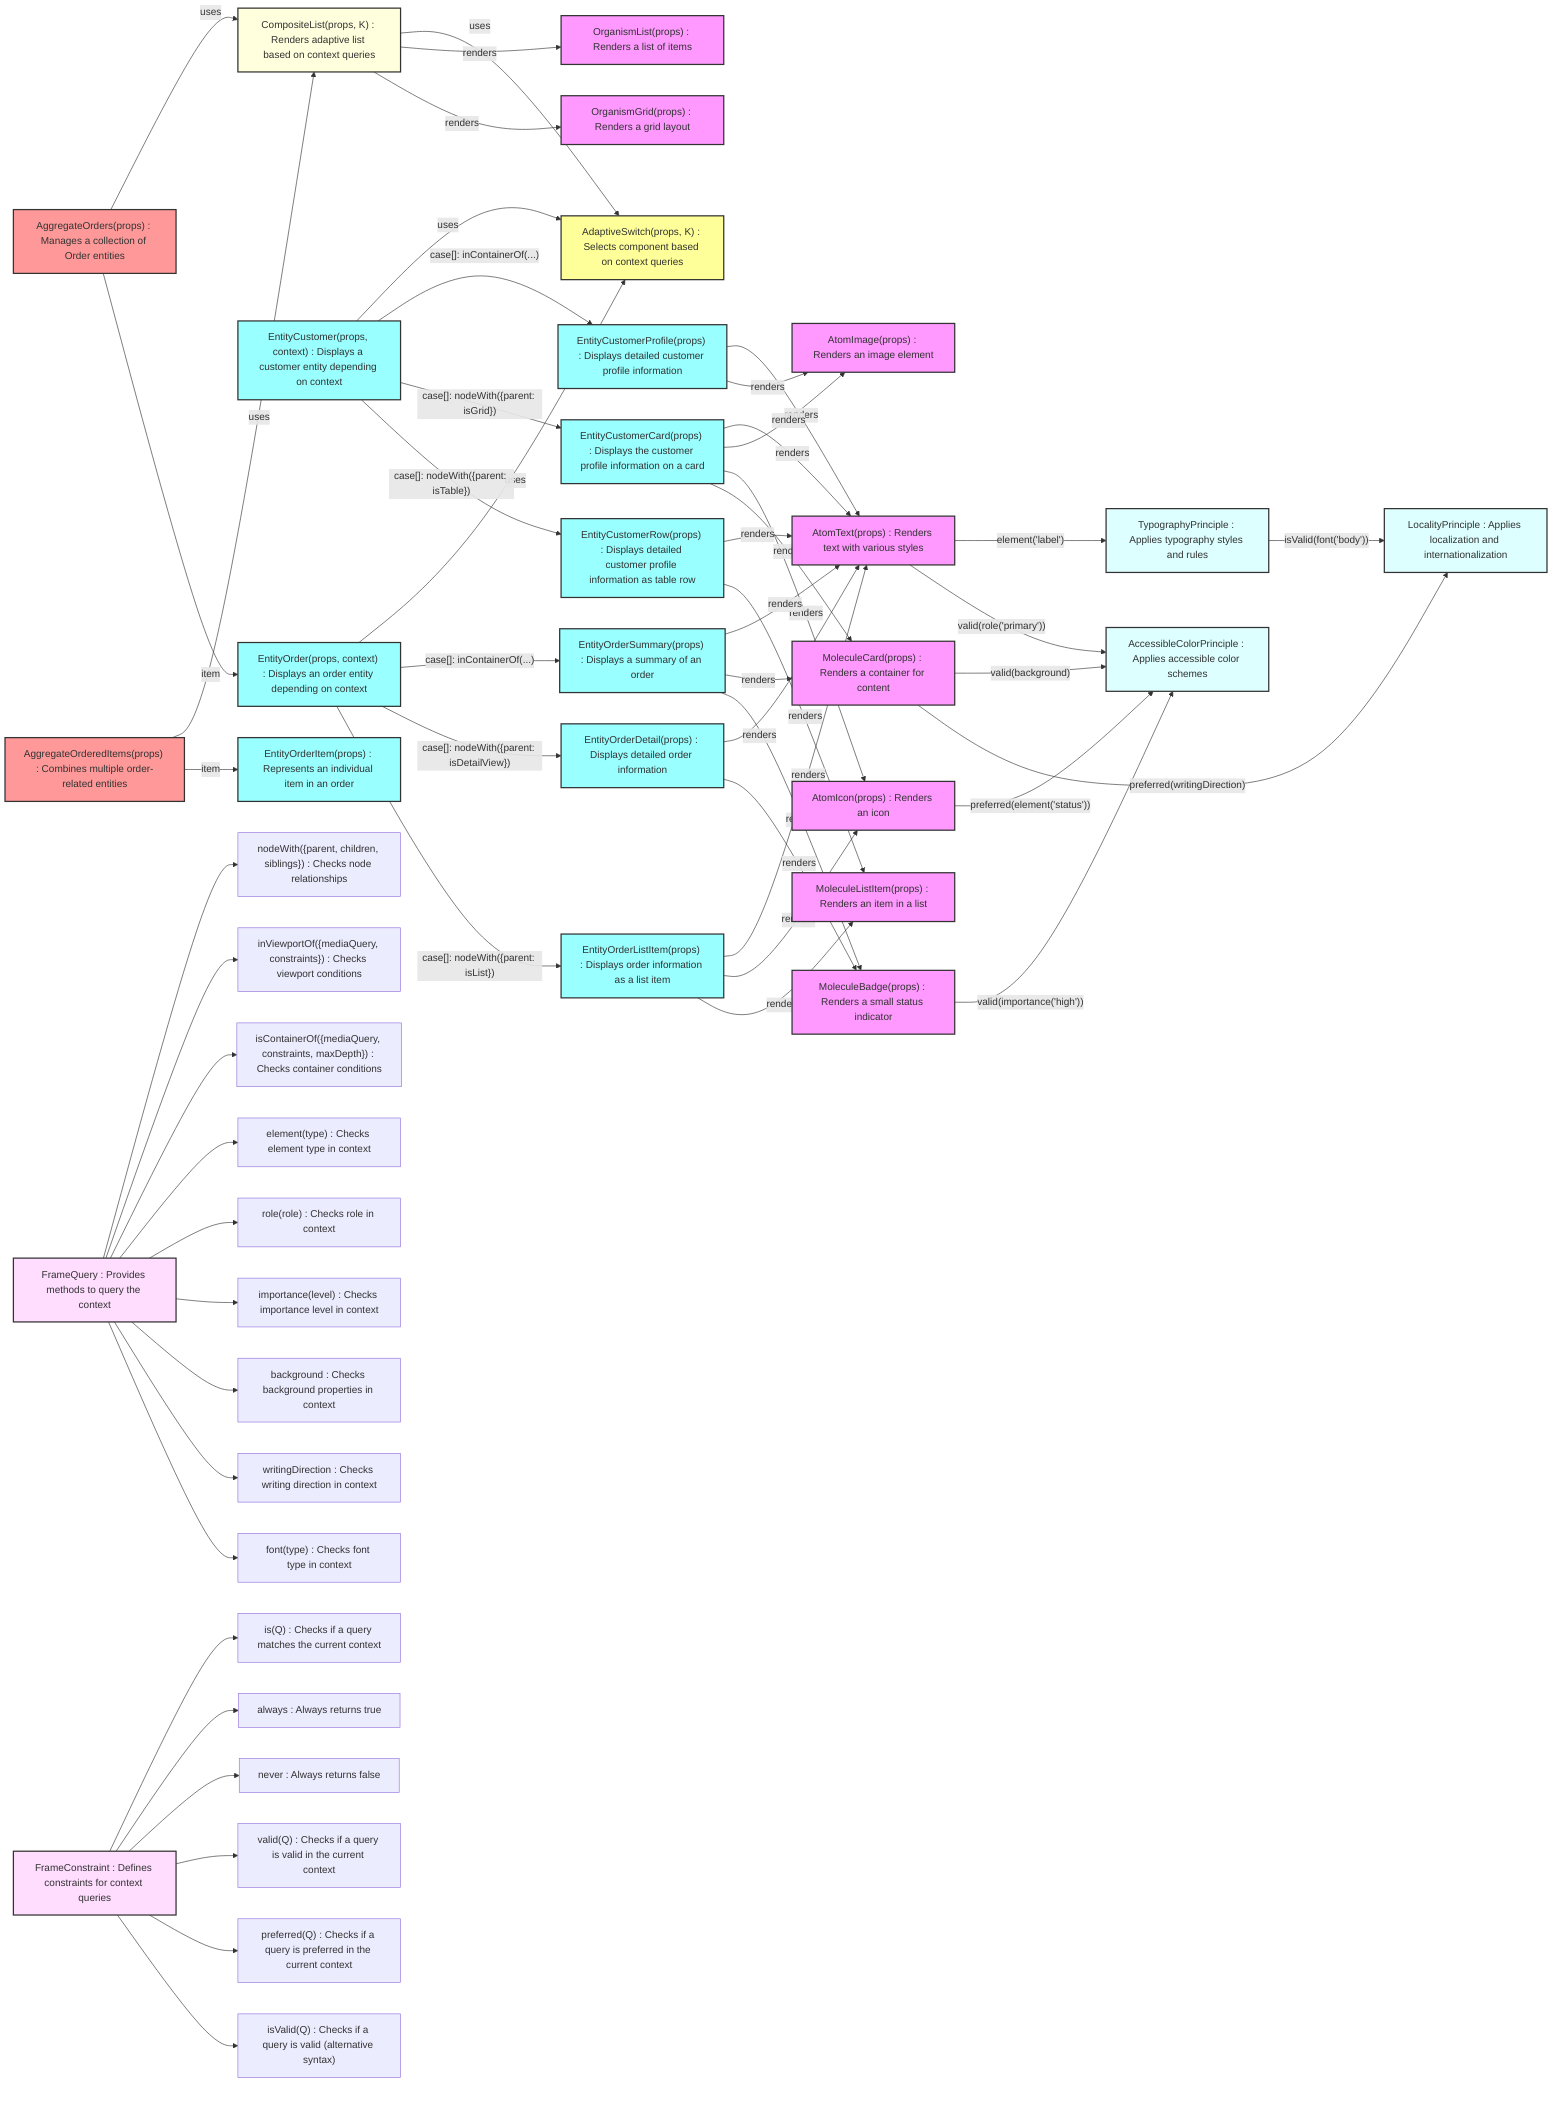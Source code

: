 graph LR
    %% Mouldable UI
    %% Principles
    PrincipleTypography((PrincipleTypography))
    PrincipleTypography["TypographyPrinciple : Applies typography styles and rules"]
    PrincipleAccessibleColor((PrincipleAccessibleColor))
    PrincipleAccessibleColor["AccessibleColorPrinciple : Applies accessible color schemes"]
    PrincipleLocality((PrincipleLocality))
    PrincipleLocality["LocalityPrinciple : Applies localization and internationalization"]

    %% Composites
    CompositeList((CompositeList))
    CompositeList["CompositeList(props, K) : Renders adaptive list based on context queries"]

    %% Adaptives
    AdaptiveSwitch((AdaptiveSwitch))
    AdaptiveSwitch["AdaptiveSwitch(props, K) : Selects component based on context queries"]

    %% Domain-Driven UI
    %% Aggregates
    AggregateOrderedItems((AggregateOrderedItems))
    AggregateOrderedItems["AggregateOrderedItems(props) : Combines multiple order-related entities"]
    AggregateOrders((AggregateOrders))
    AggregateOrders["AggregateOrders(props) : Manages a collection of Order entities"]

    %% Entities
    EntityCustomer((EntityCustomer))
    EntityCustomer["EntityCustomer(props, context) : Displays a customer entity depending on context"]
    EntityCustomerProfile((EntityCustomerProfile))
    EntityCustomerProfile["EntityCustomerProfile(props) : Displays detailed customer profile information"]
    EntityCustomerCard((EntityCustomerCard))
    EntityCustomerCard["EntityCustomerCard(props) : Displays the customer profile information on a card"]
    EntityCustomerRow((EntityCustomerRow))
    EntityCustomerRow["EntityCustomerRow(props) : Displays detailed customer profile information as table row"]
    EntityOrder((EntityOrder))
    EntityOrder["EntityOrder(props, context) : Displays an order entity depending on context"]
    EntityOrderSummary((EntityOrderSummary))
    EntityOrderSummary["EntityOrderSummary(props) : Displays a summary of an order"]
    EntityOrderDetail((EntityOrderDetail))
    EntityOrderDetail["EntityOrderDetail(props) : Displays detailed order information"]
    EntityOrderListItem((EntityOrderListItem))
    EntityOrderListItem["EntityOrderListItem(props) : Displays order information as a list item"]
    EntityOrderItem((EntityOrderItem))
    EntityOrderItem["EntityOrderItem(props) : Represents an individual item in an order"]

    %% Atomic UI
    %% Organisms
    OrganismList((OrganismList))
    OrganismList["OrganismList(props) : Renders a list of items"]
    OrganismGrid((OrganismGrid))
    OrganismGrid["OrganismGrid(props) : Renders a grid layout"]

    %% Molecules
    MoleculeCard((MoleculeCard))
    MoleculeCard["MoleculeCard(props) : Renders a container for content"]
    MoleculeListItem((MoleculeListItem))
    MoleculeListItem["MoleculeListItem(props) : Renders an item in a list"]
    MoleculeBadge((MoleculeBadge))
    MoleculeBadge["MoleculeBadge(props) : Renders a small status indicator"]

    %% Atoms
    AtomText((AtomText))
    AtomText["AtomText(props) : Renders text with various styles"]
    AtomImage((AtomImage))
    AtomImage["AtomImage(props) : Renders an image element"]
    AtomIcon((AtomIcon))
    AtomIcon["AtomIcon(props) : Renders an icon"]

    %% Frame
    FrameQuery((FrameQuery))
    FrameQuery["FrameQuery : Provides methods to query the context"]
    FrameConstraint((FrameConstraint))
    FrameConstraint["FrameConstraint : Defines constraints for context queries"]

    %% Connections
    EntityCustomer -->|"uses"| AdaptiveSwitch
    EntityOrder -->|"uses"| AdaptiveSwitch

    EntityCustomer -->|"case[]: inContainerOf(...)"| EntityCustomerProfile
    EntityCustomer -->|"case[]: nodeWith({parent: isGrid})"| EntityCustomerCard
    EntityCustomer -->|"case[]: nodeWith({parent: isTable})"| EntityCustomerRow
    EntityOrder -->|"case[]: inContainerOf(...)"| EntityOrderSummary
    EntityOrder -->|"case[]: nodeWith({parent: isDetailView})"| EntityOrderDetail
    EntityOrder -->|"case[]: nodeWith({parent: isList})"| EntityOrderListItem

    CompositeList -->|"uses"| AdaptiveSwitch
    CompositeList -->|"renders"| OrganismList
    CompositeList -->|"renders"| OrganismGrid

    AggregateOrderedItems -->|"uses"| CompositeList
    AggregateOrders -->|"uses"| CompositeList
    AggregateOrderedItems -->|"item"| EntityOrderItem
    AggregateOrders -->|"item"| EntityOrder

    EntityCustomerProfile -->|"renders"| AtomText
    EntityCustomerProfile -->|"renders"| AtomImage
    EntityCustomerCard -->|"renders"| AtomText
    EntityCustomerCard -->|"renders"| AtomImage
    EntityCustomerCard -->|"renders"| AtomIcon
    EntityCustomerCard -->|"renders"| MoleculeCard
    EntityCustomerRow -->|"renders"| AtomText
    EntityCustomerRow -->|"renders"| MoleculeListItem
    EntityOrderSummary -->|"renders"| AtomText
    EntityOrderSummary -->|"renders"| MoleculeCard
    EntityOrderSummary -->|"renders"| MoleculeBadge
    EntityOrderDetail -->|"renders"| AtomText
    EntityOrderDetail -->|"renders"| MoleculeBadge
    EntityOrderListItem -->|"renders"| AtomText
    EntityOrderListItem -->|"renders"| AtomIcon
    EntityOrderListItem -->|"renders"| MoleculeListItem

    AtomText -->|"element('label')"| PrincipleTypography
    AtomText -->|"valid(role('primary'))"| PrincipleAccessibleColor

    AtomIcon -->|"preferred(element('status'))"| PrincipleAccessibleColor

    MoleculeBadge -->|"valid(importance('high'))"| PrincipleAccessibleColor

    MoleculeCard -->|"valid(background)"| PrincipleAccessibleColor
    MoleculeCard -->|"preferred(writingDirection)"| PrincipleLocality

    PrincipleTypography -->|"isValid(font('body'))"| PrincipleLocality

    FrameQuery --> nodeWith
    nodeWith["nodeWith({parent, children, siblings}) : Checks node relationships"]
    FrameQuery --> inViewportOf
    inViewportOf["inViewportOf({mediaQuery, constraints}) : Checks viewport conditions"]
    FrameQuery --> isContainerOf
    isContainerOf["isContainerOf({mediaQuery, constraints, maxDepth}) : Checks container conditions"]
    FrameQuery --> element
    element["element(type) : Checks element type in context"]
    FrameQuery --> role
    role["role(role) : Checks role in context"]
    FrameQuery --> importance
    importance["importance(level) : Checks importance level in context"]
    FrameQuery --> background
    background["background : Checks background properties in context"]
    FrameQuery --> writingDirection
    writingDirection["writingDirection : Checks writing direction in context"]
    FrameQuery --> font
    font["font(type) : Checks font type in context"]

    FrameConstraint --> is
    is["is(Q) : Checks if a query matches the current context"]
    FrameConstraint --> always
    always["always : Always returns true"]
    FrameConstraint --> never
    never["never : Always returns false"]
    FrameConstraint --> valid
    valid["valid(Q) : Checks if a query is valid in the current context"]
    FrameConstraint --> preferred
    preferred["preferred(Q) : Checks if a query is preferred in the current context"]
    FrameConstraint --> isValid
    isValid["isValid(Q) : Checks if a query is valid (alternative syntax)"]

    classDef atomic fill:#f9f,stroke:#333,stroke-width:2px;
    classDef adaptive fill:#ff9,stroke:#333,stroke-width:2px;
    classDef composite fill:#ffd,stroke:#333,stroke-width:2px;
    classDef entity fill:#9ff,stroke:#333,stroke-width:2px;
    classDef aggregate fill:#f99,stroke:#333,stroke-width:2px;
    classDef principle fill:#dff,stroke:#333,stroke-width:2px;
    classDef context fill:#fdf,stroke:#333,stroke-width:2px;
    classDef greyedOut fill:#ddd,stroke:#999,stroke-width:1px;
    class AtomText,AtomImage,AtomIcon,MoleculeCard,MoleculeListItem,MoleculeBadge,OrganismList,OrganismGrid atomic;
    class AdaptiveSwitch adaptive;
    class CompositeList composite;
    class EntityCustomer,EntityCustomerProfile,EntityCustomerCard,EntityCustomerRow,EntityOrder,EntityOrderSummary,EntityOrderDetail,EntityOrderListItem,EntityOrderItem entity;
    class AggregateOrderedItems,AggregateOrders aggregate;
    class PrincipleTypography,PrincipleAccessibleColor,PrincipleLocality principle;
    class FrameQuery,FrameConstraint context;
